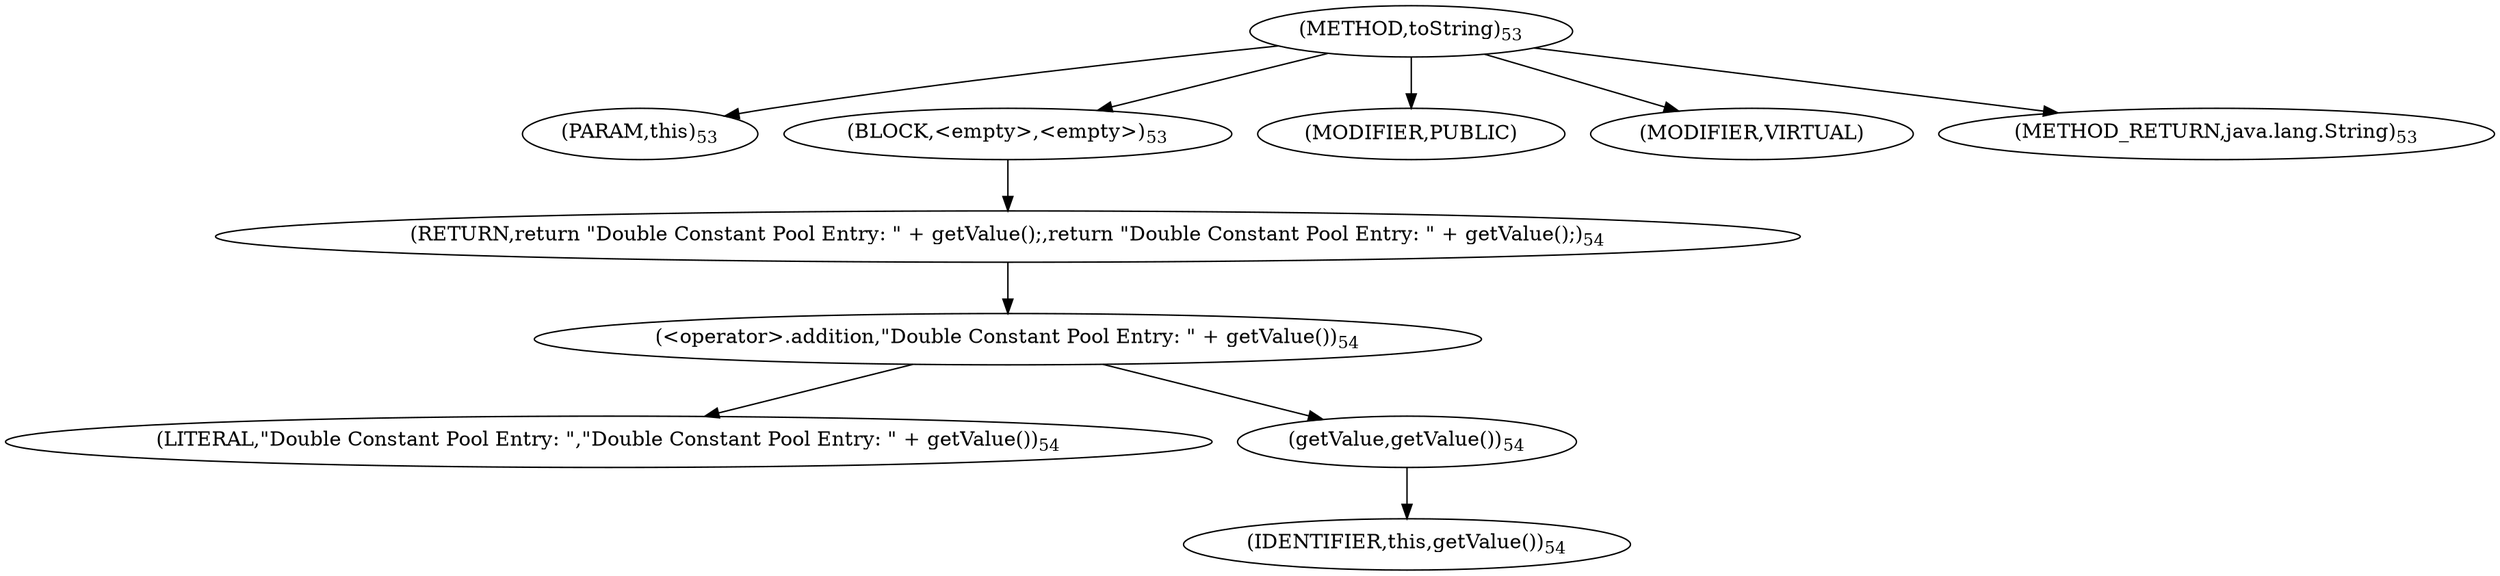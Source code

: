 digraph "toString" {  
"37" [label = <(METHOD,toString)<SUB>53</SUB>> ]
"8" [label = <(PARAM,this)<SUB>53</SUB>> ]
"38" [label = <(BLOCK,&lt;empty&gt;,&lt;empty&gt;)<SUB>53</SUB>> ]
"39" [label = <(RETURN,return &quot;Double Constant Pool Entry: &quot; + getValue();,return &quot;Double Constant Pool Entry: &quot; + getValue();)<SUB>54</SUB>> ]
"40" [label = <(&lt;operator&gt;.addition,&quot;Double Constant Pool Entry: &quot; + getValue())<SUB>54</SUB>> ]
"41" [label = <(LITERAL,&quot;Double Constant Pool Entry: &quot;,&quot;Double Constant Pool Entry: &quot; + getValue())<SUB>54</SUB>> ]
"42" [label = <(getValue,getValue())<SUB>54</SUB>> ]
"7" [label = <(IDENTIFIER,this,getValue())<SUB>54</SUB>> ]
"43" [label = <(MODIFIER,PUBLIC)> ]
"44" [label = <(MODIFIER,VIRTUAL)> ]
"45" [label = <(METHOD_RETURN,java.lang.String)<SUB>53</SUB>> ]
  "37" -> "8" 
  "37" -> "38" 
  "37" -> "43" 
  "37" -> "44" 
  "37" -> "45" 
  "38" -> "39" 
  "39" -> "40" 
  "40" -> "41" 
  "40" -> "42" 
  "42" -> "7" 
}

